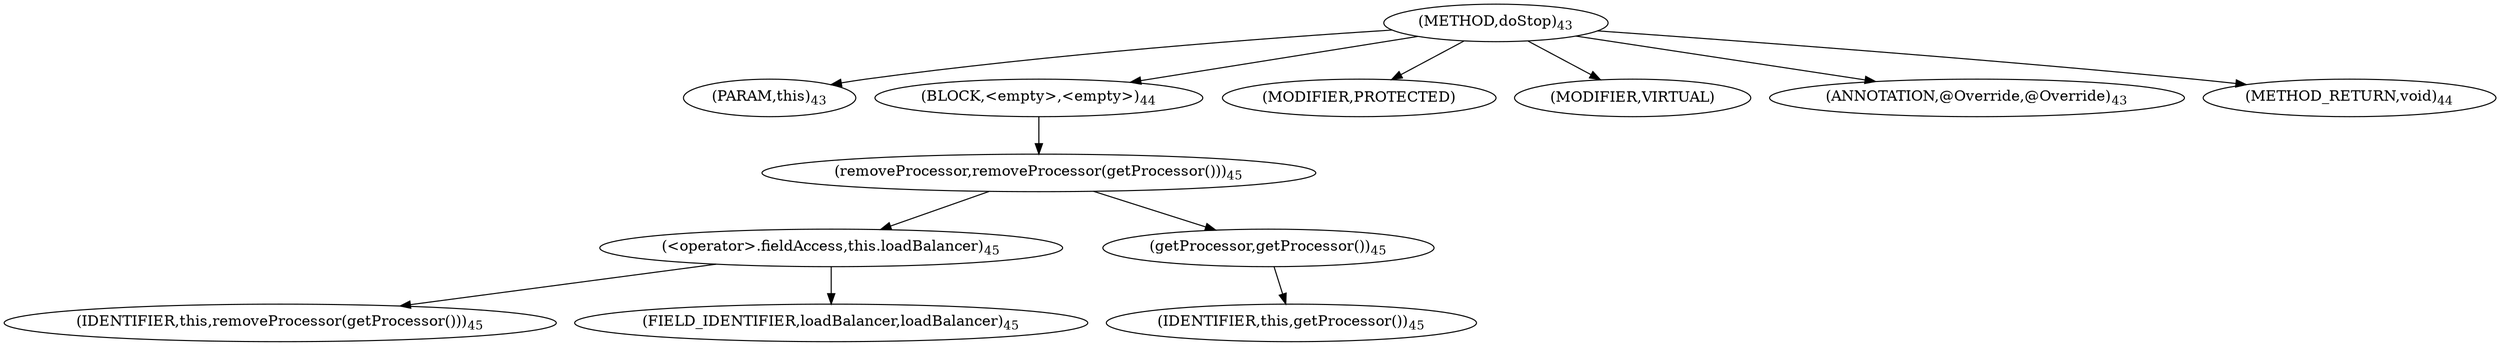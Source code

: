 digraph "doStop" {  
"42" [label = <(METHOD,doStop)<SUB>43</SUB>> ]
"9" [label = <(PARAM,this)<SUB>43</SUB>> ]
"43" [label = <(BLOCK,&lt;empty&gt;,&lt;empty&gt;)<SUB>44</SUB>> ]
"44" [label = <(removeProcessor,removeProcessor(getProcessor()))<SUB>45</SUB>> ]
"45" [label = <(&lt;operator&gt;.fieldAccess,this.loadBalancer)<SUB>45</SUB>> ]
"46" [label = <(IDENTIFIER,this,removeProcessor(getProcessor()))<SUB>45</SUB>> ]
"47" [label = <(FIELD_IDENTIFIER,loadBalancer,loadBalancer)<SUB>45</SUB>> ]
"48" [label = <(getProcessor,getProcessor())<SUB>45</SUB>> ]
"8" [label = <(IDENTIFIER,this,getProcessor())<SUB>45</SUB>> ]
"49" [label = <(MODIFIER,PROTECTED)> ]
"50" [label = <(MODIFIER,VIRTUAL)> ]
"51" [label = <(ANNOTATION,@Override,@Override)<SUB>43</SUB>> ]
"52" [label = <(METHOD_RETURN,void)<SUB>44</SUB>> ]
  "42" -> "9" 
  "42" -> "43" 
  "42" -> "49" 
  "42" -> "50" 
  "42" -> "51" 
  "42" -> "52" 
  "43" -> "44" 
  "44" -> "45" 
  "44" -> "48" 
  "45" -> "46" 
  "45" -> "47" 
  "48" -> "8" 
}
